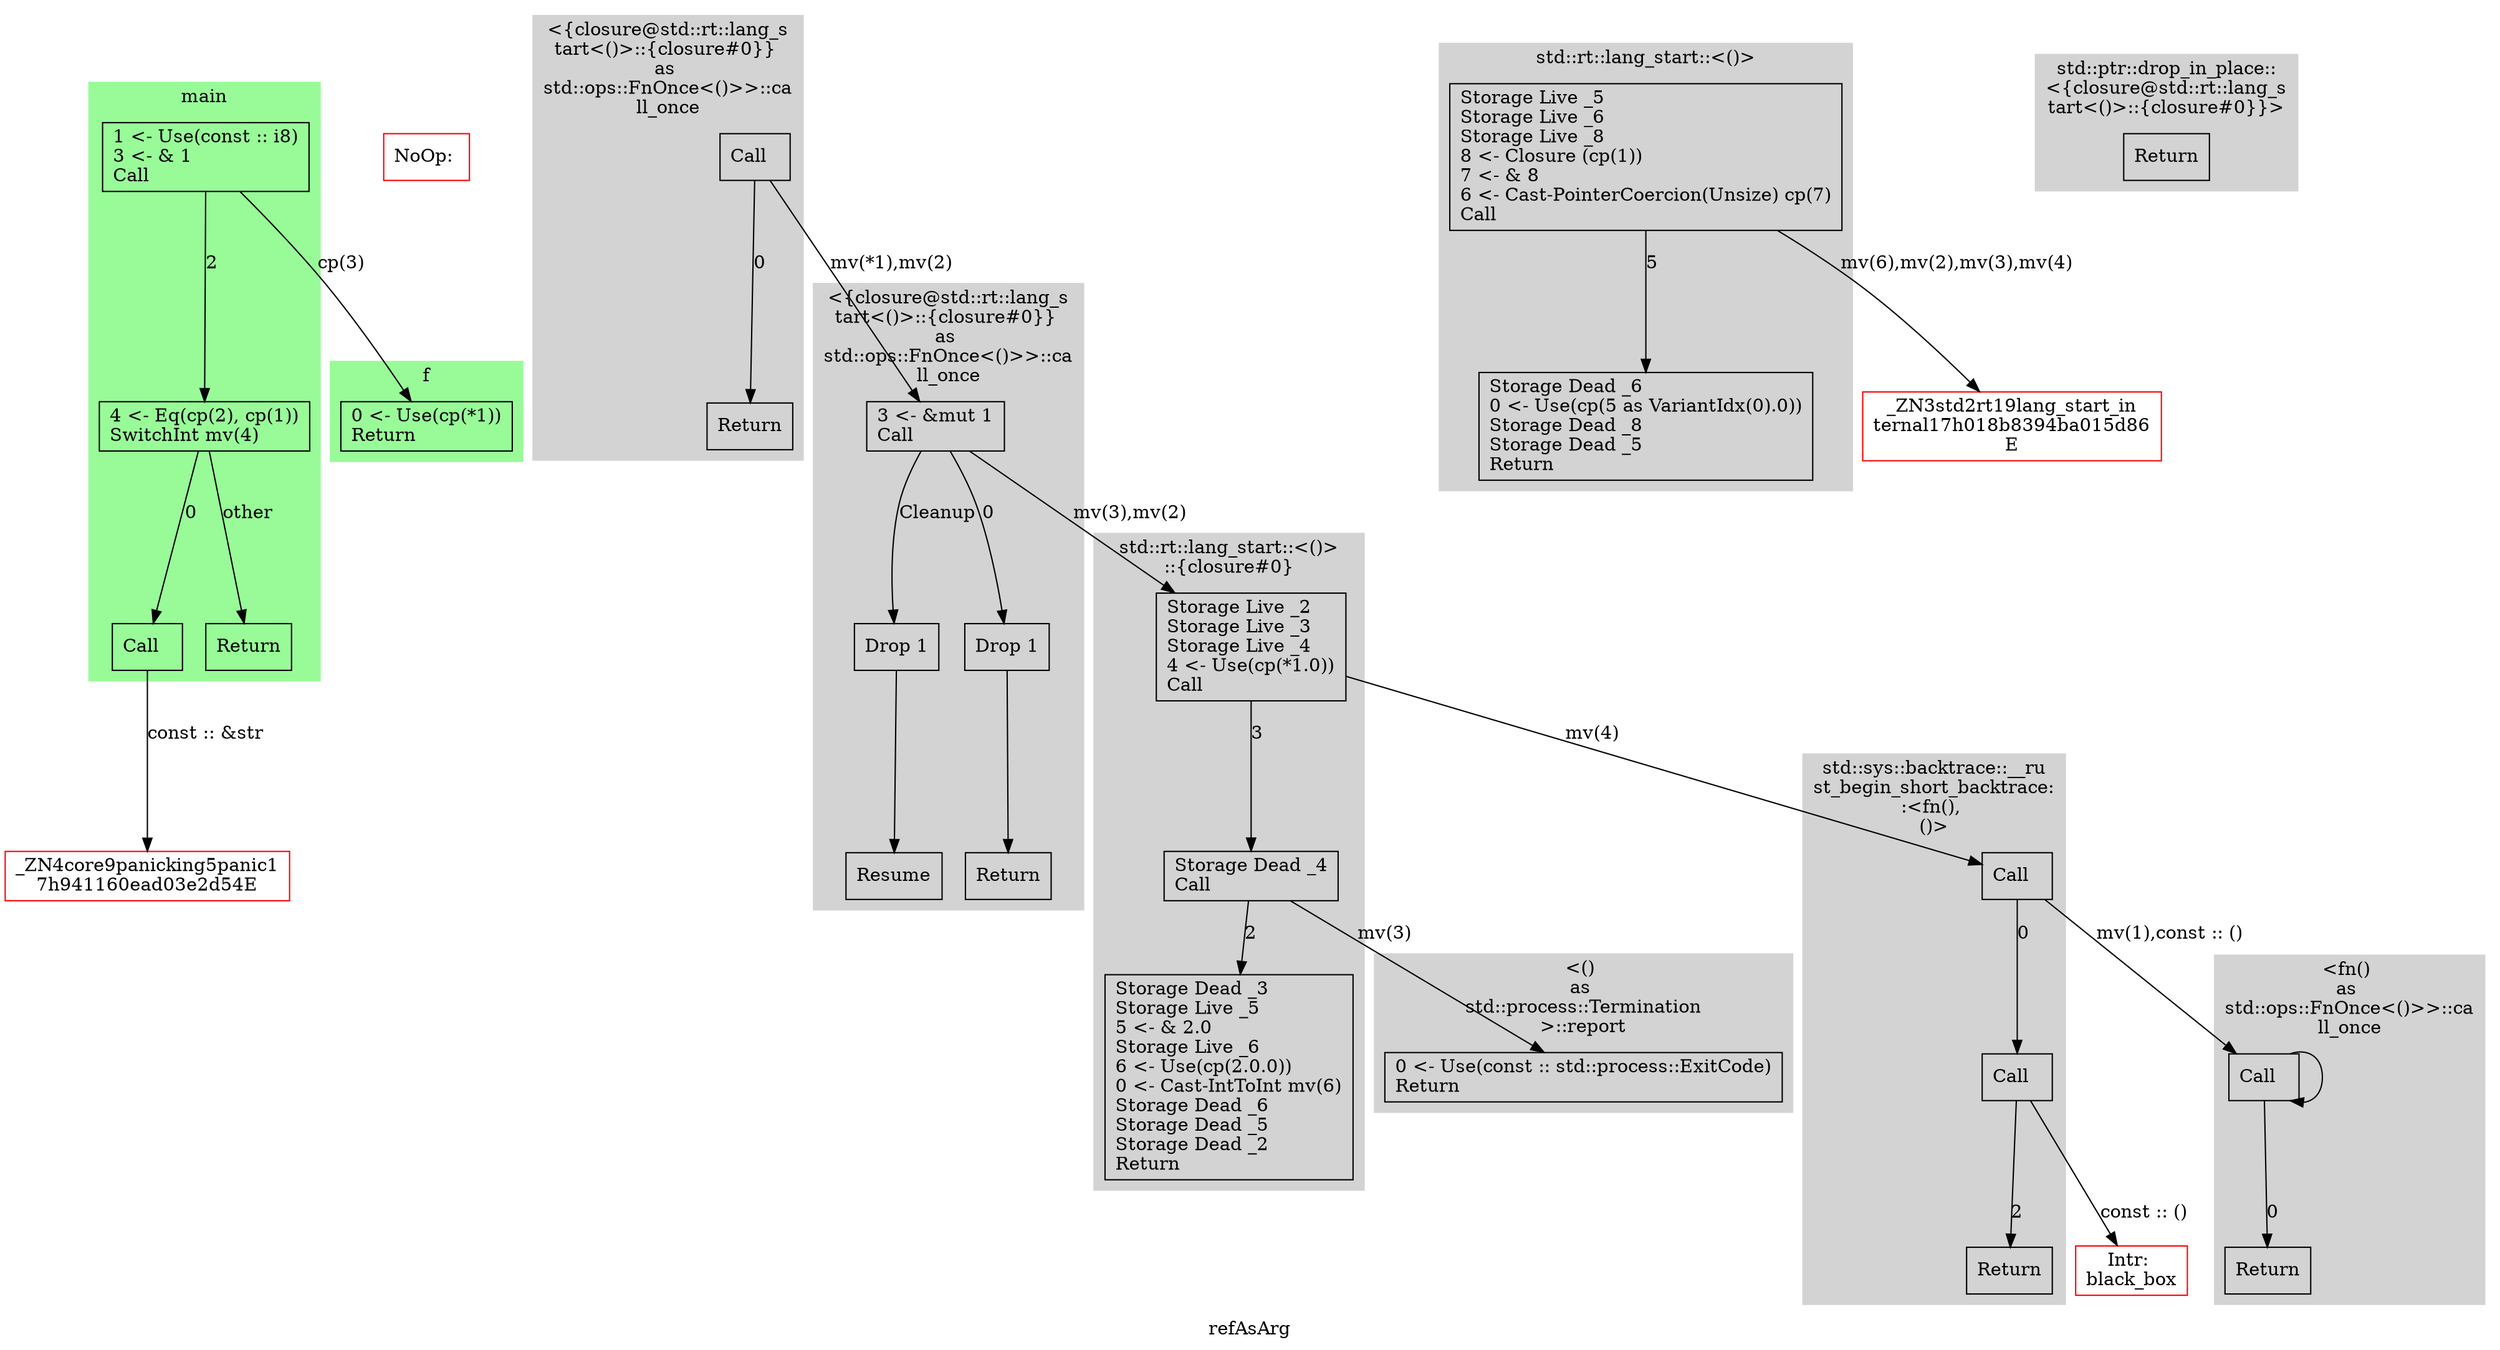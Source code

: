 digraph {
  label="refAsArg";
  node [shape=rectangle];
  Xac08878333d72e42_0 [label="_ZN4core9panicking5panic1\n7h941160ead03e2d54E", color=red];
  X8b0ac2e54b9a91_0 [label="NoOp: ", color=red];
  X3c6542d96320ad67_0 [label="Intr: \nblack_box", color=red];
  Xc987e5ecea6cc82b_0 [label="_ZN3std2rt19lang_start_in\nternal17h018b8394ba015d86\nE", color=red];
  subgraph cluster_0 {
    label="<() \nas \nstd::process::Termination\n>::report";
    style="filled";
    color=lightgray;
    X685d8b03f4714f81_0 [label="0 <- Use(const :: std::process::ExitCode)\lReturn\l"];
  }
  subgraph cluster_1 {
    label="std::rt::lang_start::<()>\n::{closure#0}";
    style="filled";
    color=lightgray;
    X2ca4e3bc62b23458_0 -> X2ca4e3bc62b23458_1 [label="3"];
    X2ca4e3bc62b23458_0 [label="Storage Live _2\lStorage Live _3\lStorage Live _4\l4 <- Use(cp(*1.0))\lCall\l"];
    X2ca4e3bc62b23458_1 -> X2ca4e3bc62b23458_2 [label="2"];
    X2ca4e3bc62b23458_1 [label="Storage Dead _4\lCall\l"];
    X2ca4e3bc62b23458_2 [label="Storage Dead _3\lStorage Live _5\l5 <- & 2.0\lStorage Live _6\l6 <- Use(cp(2.0.0))\l0 <- Cast-IntToInt mv(6)\lStorage Dead _6\lStorage Dead _5\lStorage Dead _2\lReturn\l"];
  }
  X2ca4e3bc62b23458_0 -> X8cd01eaf0ee453a_0 [label="mv(4)"];
  X2ca4e3bc62b23458_1 -> X685d8b03f4714f81_0 [label="mv(3)"];
  subgraph cluster_2 {
    label="f";
    style="filled";
    color=palegreen;
    Xe9d79bc649d28e38_0 [label="0 <- Use(cp(*1))\lReturn\l"];
  }
  subgraph cluster_3 {
    label="<{closure@std::rt::lang_s\ntart<()>::{closure#0}} \nas \nstd::ops::FnOnce<()>>::ca\nll_once";
    style="filled";
    color=lightgray;
    X1e39d93dda67c327_0 -> X1e39d93dda67c327_1 [label="0"];
    X1e39d93dda67c327_0 [label="Call\l"];
    X1e39d93dda67c327_1 [label="Return\l"];
  }
  X1e39d93dda67c327_0 -> Xdfd1c8e91c9bd929_0 [label="mv(*1),mv(2)"];
  subgraph cluster_4 {
    label="<fn() \nas \nstd::ops::FnOnce<()>>::ca\nll_once";
    style="filled";
    color=lightgray;
    Xb2cc101365e47af5_0 -> Xb2cc101365e47af5_1 [label="0"];
    Xb2cc101365e47af5_0 [label="Call\l"];
    Xb2cc101365e47af5_1 [label="Return\l"];
  }
  Xb2cc101365e47af5_0 -> Xb2cc101365e47af5_0: 1 [label=""];
  subgraph cluster_5 {
    label="main";
    style="filled";
    color=palegreen;
    Xc5e028c99b7e0e30_0 -> Xc5e028c99b7e0e30_1 [label="2"];
    Xc5e028c99b7e0e30_0 [label="1 <- Use(const :: i8)\l3 <- & 1\lCall\l"];
    Xc5e028c99b7e0e30_1 -> Xc5e028c99b7e0e30_3 [label="0"];
    Xc5e028c99b7e0e30_1 -> Xc5e028c99b7e0e30_2 [label="other"];
    Xc5e028c99b7e0e30_1 [label="4 <- Eq(cp(2), cp(1))\lSwitchInt mv(4)\l"];
    Xc5e028c99b7e0e30_2 [label="Return\l"];
    Xc5e028c99b7e0e30_3 [label="Call\l"];
  }
  Xc5e028c99b7e0e30_0 -> Xe9d79bc649d28e38_0 [label="cp(3)"];
  Xc5e028c99b7e0e30_3 -> Xac08878333d72e42_0 [label="const :: &str"];
  subgraph cluster_6 {
    label="std::rt::lang_start::<()>";
    style="filled";
    color=lightgray;
    X20f97efbd17a14b2_0 -> X20f97efbd17a14b2_1 [label="5"];
    X20f97efbd17a14b2_0 [label="Storage Live _5\lStorage Live _6\lStorage Live _8\l8 <- Closure (cp(1))\l7 <- & 8\l6 <- Cast-PointerCoercion(Unsize) cp(7)\lCall\l"];
    X20f97efbd17a14b2_1 [label="Storage Dead _6\l0 <- Use(cp(5 as VariantIdx(0).0))\lStorage Dead _8\lStorage Dead _5\lReturn\l"];
  }
  X20f97efbd17a14b2_0 -> Xc987e5ecea6cc82b_0 [label="mv(6),mv(2),mv(3),mv(4)"];
  subgraph cluster_7 {
    label="std::sys::backtrace::__ru\nst_begin_short_backtrace:\n:<fn(), \n()>";
    style="filled";
    color=lightgray;
    X8cd01eaf0ee453a_0 -> X8cd01eaf0ee453a_1 [label="0"];
    X8cd01eaf0ee453a_0 [label="Call\l"];
    X8cd01eaf0ee453a_1 -> X8cd01eaf0ee453a_2 [label="2"];
    X8cd01eaf0ee453a_1 [label="Call\l"];
    X8cd01eaf0ee453a_2 [label="Return\l"];
  }
  X8cd01eaf0ee453a_0 -> Xb2cc101365e47af5_0 [label="mv(1),const :: ()"];
  X8cd01eaf0ee453a_1 -> X3c6542d96320ad67_0 [label="const :: ()"];
  subgraph cluster_8 {
    label="<{closure@std::rt::lang_s\ntart<()>::{closure#0}} \nas \nstd::ops::FnOnce<()>>::ca\nll_once";
    style="filled";
    color=lightgray;
    Xdfd1c8e91c9bd929_0 -> Xdfd1c8e91c9bd929_3 [label="Cleanup"];
    Xdfd1c8e91c9bd929_0 -> Xdfd1c8e91c9bd929_1 [label="0"];
    Xdfd1c8e91c9bd929_0 [label="3 <- &mut 1\lCall\l"];
    Xdfd1c8e91c9bd929_1 -> Xdfd1c8e91c9bd929_2;
    Xdfd1c8e91c9bd929_1 [label="Drop 1\l"];
    Xdfd1c8e91c9bd929_2 [label="Return\l"];
    Xdfd1c8e91c9bd929_3 -> Xdfd1c8e91c9bd929_4;
    Xdfd1c8e91c9bd929_3 [label="Drop 1\l"];
    Xdfd1c8e91c9bd929_4 [label="Resume\l"];
  }
  Xdfd1c8e91c9bd929_0 -> X2ca4e3bc62b23458_0 [label="mv(3),mv(2)"];
  subgraph cluster_9 {
    label="std::ptr::drop_in_place::\n<{closure@std::rt::lang_s\ntart<()>::{closure#0}}>";
    style="filled";
    color=lightgray;
    X2fd66bdb8e82d232_0 [label="Return\l"];
  }
}
